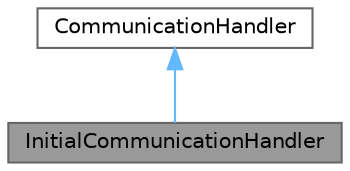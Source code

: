 digraph "InitialCommunicationHandler"
{
 // LATEX_PDF_SIZE
  bgcolor="transparent";
  edge [fontname=Helvetica,fontsize=10,labelfontname=Helvetica,labelfontsize=10];
  node [fontname=Helvetica,fontsize=10,shape=box,height=0.2,width=0.4];
  Node1 [id="Node000001",label="InitialCommunicationHandler",height=0.2,width=0.4,color="gray40", fillcolor="grey60", style="filled", fontcolor="black",tooltip="A class to handle initial communication with a car."];
  Node2 -> Node1 [id="edge1_Node000001_Node000002",dir="back",color="steelblue1",style="solid",tooltip=" "];
  Node2 [id="Node000002",label="CommunicationHandler",height=0.2,width=0.4,color="gray40", fillcolor="white", style="filled",URL="$class_communication_handler.html",tooltip="A class to handle communication sessions."];
}
